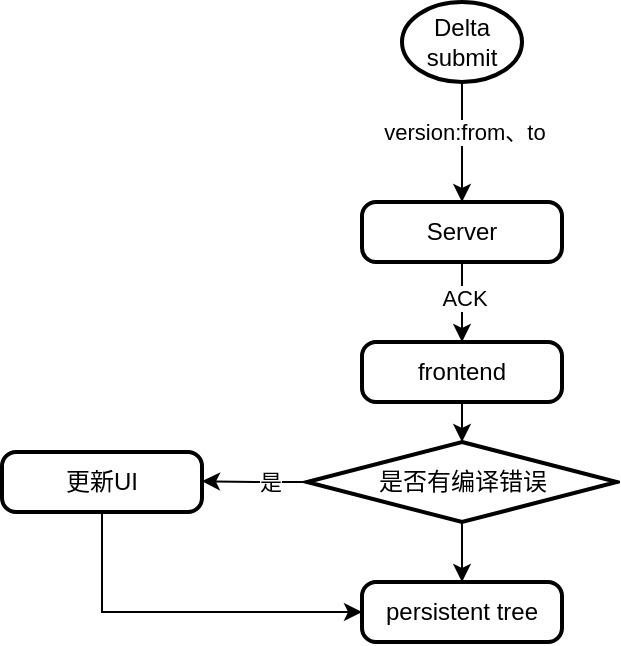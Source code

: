 <mxfile version="23.1.5" type="github">
  <diagram name="第 1 页" id="qj2XTVZFTjdlmrTv2NC9">
    <mxGraphModel dx="650" dy="374" grid="1" gridSize="10" guides="1" tooltips="1" connect="1" arrows="1" fold="1" page="1" pageScale="1" pageWidth="827" pageHeight="1169" math="0" shadow="0">
      <root>
        <mxCell id="0" />
        <mxCell id="1" parent="0" />
        <mxCell id="p7GYd0nLDkKs18JjrAZf-4" style="edgeStyle=orthogonalEdgeStyle;rounded=0;orthogonalLoop=1;jettySize=auto;html=1;exitX=0.5;exitY=1;exitDx=0;exitDy=0;exitPerimeter=0;entryX=0.5;entryY=0;entryDx=0;entryDy=0;" edge="1" parent="1" source="p7GYd0nLDkKs18JjrAZf-2" target="p7GYd0nLDkKs18JjrAZf-3">
          <mxGeometry relative="1" as="geometry" />
        </mxCell>
        <mxCell id="p7GYd0nLDkKs18JjrAZf-27" value="version:from、to" style="edgeLabel;html=1;align=center;verticalAlign=middle;resizable=0;points=[];" vertex="1" connectable="0" parent="p7GYd0nLDkKs18JjrAZf-4">
          <mxGeometry x="-0.171" y="1" relative="1" as="geometry">
            <mxPoint as="offset" />
          </mxGeometry>
        </mxCell>
        <mxCell id="p7GYd0nLDkKs18JjrAZf-2" value="Delta &lt;br&gt;submit" style="strokeWidth=2;html=1;shape=mxgraph.flowchart.start_2;whiteSpace=wrap;" vertex="1" parent="1">
          <mxGeometry x="290" y="50" width="60" height="40" as="geometry" />
        </mxCell>
        <mxCell id="p7GYd0nLDkKs18JjrAZf-7" style="edgeStyle=orthogonalEdgeStyle;rounded=0;orthogonalLoop=1;jettySize=auto;html=1;exitX=0.5;exitY=1;exitDx=0;exitDy=0;entryX=0.5;entryY=0;entryDx=0;entryDy=0;" edge="1" parent="1" source="p7GYd0nLDkKs18JjrAZf-3" target="p7GYd0nLDkKs18JjrAZf-5">
          <mxGeometry relative="1" as="geometry" />
        </mxCell>
        <mxCell id="p7GYd0nLDkKs18JjrAZf-8" value="ACK" style="edgeLabel;html=1;align=center;verticalAlign=middle;resizable=0;points=[];" vertex="1" connectable="0" parent="p7GYd0nLDkKs18JjrAZf-7">
          <mxGeometry x="-0.067" y="1" relative="1" as="geometry">
            <mxPoint y="-1" as="offset" />
          </mxGeometry>
        </mxCell>
        <mxCell id="p7GYd0nLDkKs18JjrAZf-3" value="Server" style="rounded=1;whiteSpace=wrap;html=1;absoluteArcSize=1;arcSize=14;strokeWidth=2;" vertex="1" parent="1">
          <mxGeometry x="270" y="150" width="100" height="30" as="geometry" />
        </mxCell>
        <mxCell id="p7GYd0nLDkKs18JjrAZf-5" value="frontend" style="rounded=1;whiteSpace=wrap;html=1;absoluteArcSize=1;arcSize=14;strokeWidth=2;" vertex="1" parent="1">
          <mxGeometry x="270" y="220" width="100" height="30" as="geometry" />
        </mxCell>
        <mxCell id="p7GYd0nLDkKs18JjrAZf-14" style="edgeStyle=orthogonalEdgeStyle;rounded=0;orthogonalLoop=1;jettySize=auto;html=1;exitX=0;exitY=0.5;exitDx=0;exitDy=0;exitPerimeter=0;" edge="1" parent="1" source="p7GYd0nLDkKs18JjrAZf-10">
          <mxGeometry relative="1" as="geometry">
            <mxPoint x="190" y="289.619" as="targetPoint" />
          </mxGeometry>
        </mxCell>
        <mxCell id="p7GYd0nLDkKs18JjrAZf-15" value="是" style="edgeLabel;html=1;align=center;verticalAlign=middle;resizable=0;points=[];" vertex="1" connectable="0" parent="p7GYd0nLDkKs18JjrAZf-14">
          <mxGeometry x="-0.277" relative="1" as="geometry">
            <mxPoint as="offset" />
          </mxGeometry>
        </mxCell>
        <mxCell id="p7GYd0nLDkKs18JjrAZf-20" style="edgeStyle=orthogonalEdgeStyle;rounded=0;orthogonalLoop=1;jettySize=auto;html=1;exitX=0.5;exitY=1;exitDx=0;exitDy=0;exitPerimeter=0;entryX=0.5;entryY=0;entryDx=0;entryDy=0;" edge="1" parent="1" source="p7GYd0nLDkKs18JjrAZf-10" target="p7GYd0nLDkKs18JjrAZf-13">
          <mxGeometry relative="1" as="geometry" />
        </mxCell>
        <mxCell id="p7GYd0nLDkKs18JjrAZf-10" value="是否有编译错误" style="strokeWidth=2;html=1;shape=mxgraph.flowchart.decision;whiteSpace=wrap;" vertex="1" parent="1">
          <mxGeometry x="242.5" y="270" width="155" height="40" as="geometry" />
        </mxCell>
        <mxCell id="p7GYd0nLDkKs18JjrAZf-11" style="edgeStyle=orthogonalEdgeStyle;rounded=0;orthogonalLoop=1;jettySize=auto;html=1;exitX=0.5;exitY=1;exitDx=0;exitDy=0;entryX=0.5;entryY=0;entryDx=0;entryDy=0;entryPerimeter=0;" edge="1" parent="1" source="p7GYd0nLDkKs18JjrAZf-5" target="p7GYd0nLDkKs18JjrAZf-10">
          <mxGeometry relative="1" as="geometry" />
        </mxCell>
        <mxCell id="p7GYd0nLDkKs18JjrAZf-18" style="edgeStyle=orthogonalEdgeStyle;rounded=0;orthogonalLoop=1;jettySize=auto;html=1;exitX=0.5;exitY=1;exitDx=0;exitDy=0;entryX=0;entryY=0.5;entryDx=0;entryDy=0;" edge="1" parent="1" source="p7GYd0nLDkKs18JjrAZf-12" target="p7GYd0nLDkKs18JjrAZf-13">
          <mxGeometry relative="1" as="geometry" />
        </mxCell>
        <mxCell id="p7GYd0nLDkKs18JjrAZf-12" value="更新UI" style="rounded=1;whiteSpace=wrap;html=1;absoluteArcSize=1;arcSize=14;strokeWidth=2;" vertex="1" parent="1">
          <mxGeometry x="90" y="275" width="100" height="30" as="geometry" />
        </mxCell>
        <mxCell id="p7GYd0nLDkKs18JjrAZf-13" value="persistent tree" style="rounded=1;whiteSpace=wrap;html=1;absoluteArcSize=1;arcSize=14;strokeWidth=2;" vertex="1" parent="1">
          <mxGeometry x="270" y="340" width="100" height="30" as="geometry" />
        </mxCell>
      </root>
    </mxGraphModel>
  </diagram>
</mxfile>
